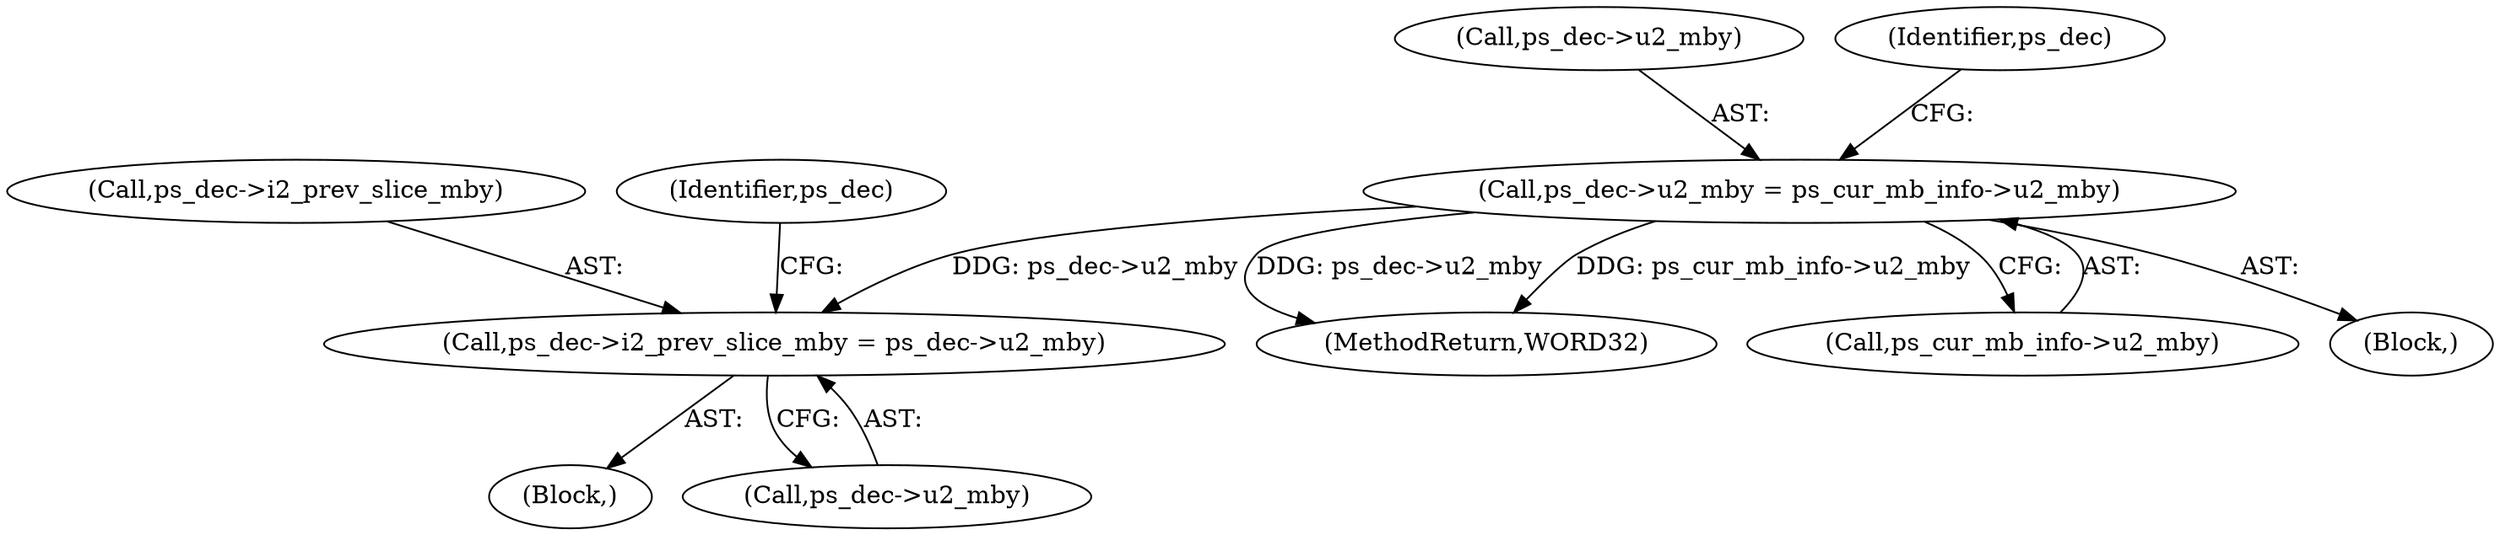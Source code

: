 digraph "0_Android_9a00f562a612d56e7b2b989d168647db900ba6cf@pointer" {
"1000630" [label="(Call,ps_dec->u2_mby = ps_cur_mb_info->u2_mby)"];
"1000810" [label="(Call,ps_dec->i2_prev_slice_mby = ps_dec->u2_mby)"];
"1000811" [label="(Call,ps_dec->i2_prev_slice_mby)"];
"1000631" [label="(Call,ps_dec->u2_mby)"];
"1000639" [label="(Identifier,ps_dec)"];
"1000630" [label="(Call,ps_dec->u2_mby = ps_cur_mb_info->u2_mby)"];
"1000810" [label="(Call,ps_dec->i2_prev_slice_mby = ps_dec->u2_mby)"];
"1000819" [label="(Identifier,ps_dec)"];
"1001450" [label="(MethodReturn,WORD32)"];
"1000802" [label="(Block,)"];
"1000814" [label="(Call,ps_dec->u2_mby)"];
"1000634" [label="(Call,ps_cur_mb_info->u2_mby)"];
"1000565" [label="(Block,)"];
"1000630" -> "1000565"  [label="AST: "];
"1000630" -> "1000634"  [label="CFG: "];
"1000631" -> "1000630"  [label="AST: "];
"1000634" -> "1000630"  [label="AST: "];
"1000639" -> "1000630"  [label="CFG: "];
"1000630" -> "1001450"  [label="DDG: ps_dec->u2_mby"];
"1000630" -> "1001450"  [label="DDG: ps_cur_mb_info->u2_mby"];
"1000630" -> "1000810"  [label="DDG: ps_dec->u2_mby"];
"1000810" -> "1000802"  [label="AST: "];
"1000810" -> "1000814"  [label="CFG: "];
"1000811" -> "1000810"  [label="AST: "];
"1000814" -> "1000810"  [label="AST: "];
"1000819" -> "1000810"  [label="CFG: "];
}

